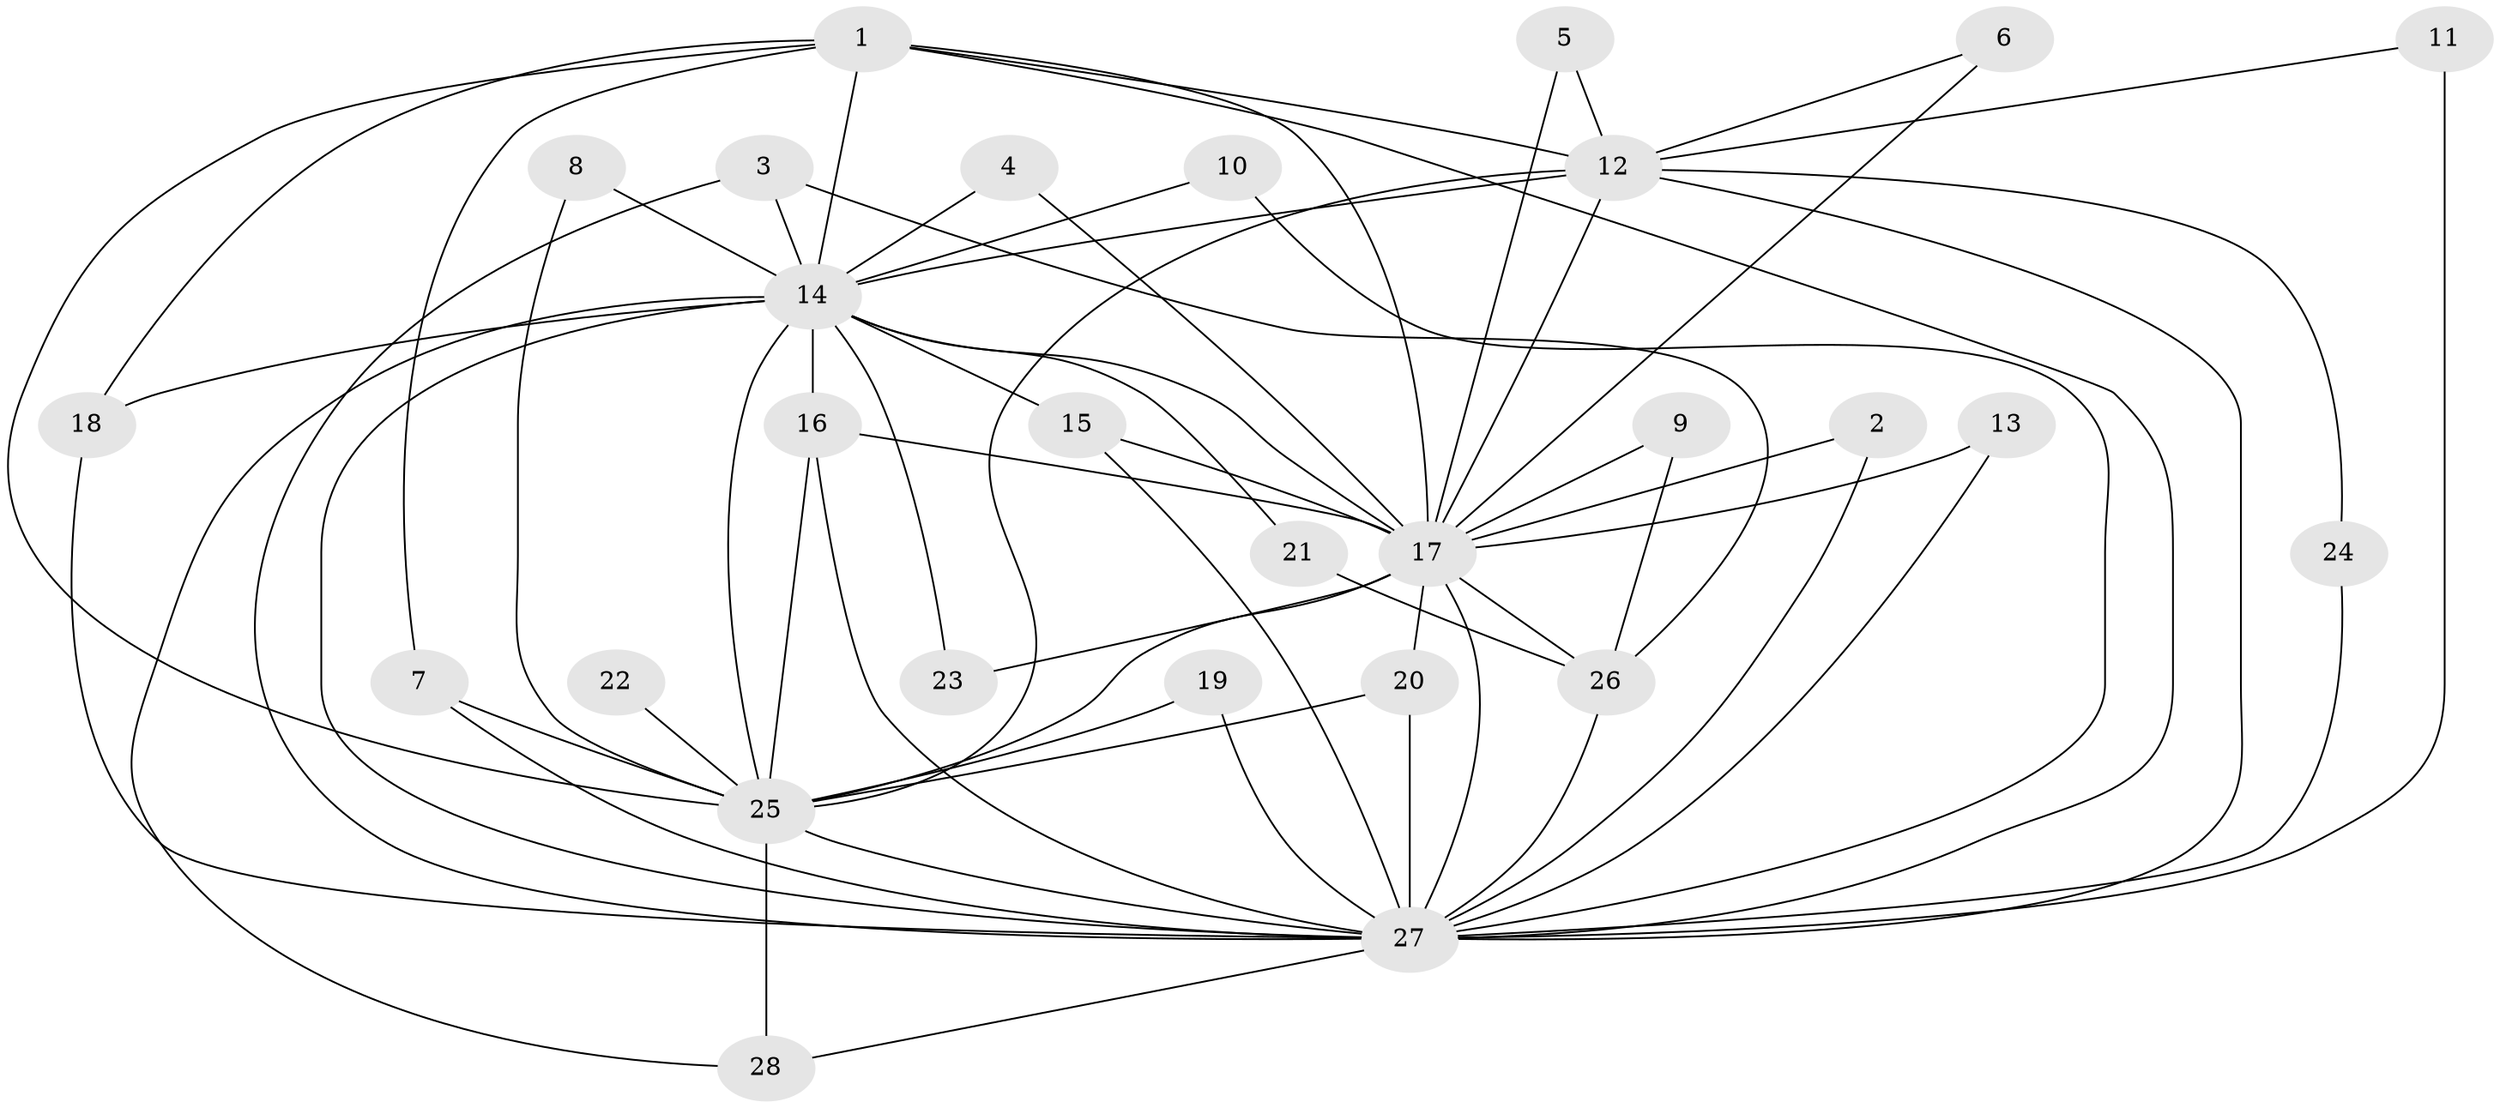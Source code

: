 // original degree distribution, {21: 0.017857142857142856, 16: 0.03571428571428571, 13: 0.017857142857142856, 11: 0.017857142857142856, 15: 0.03571428571428571, 17: 0.017857142857142856, 19: 0.017857142857142856, 18: 0.017857142857142856, 2: 0.5178571428571429, 3: 0.25, 5: 0.017857142857142856, 4: 0.03571428571428571}
// Generated by graph-tools (version 1.1) at 2025/49/03/09/25 03:49:37]
// undirected, 28 vertices, 66 edges
graph export_dot {
graph [start="1"]
  node [color=gray90,style=filled];
  1;
  2;
  3;
  4;
  5;
  6;
  7;
  8;
  9;
  10;
  11;
  12;
  13;
  14;
  15;
  16;
  17;
  18;
  19;
  20;
  21;
  22;
  23;
  24;
  25;
  26;
  27;
  28;
  1 -- 7 [weight=1.0];
  1 -- 12 [weight=1.0];
  1 -- 14 [weight=2.0];
  1 -- 17 [weight=2.0];
  1 -- 18 [weight=1.0];
  1 -- 25 [weight=2.0];
  1 -- 27 [weight=2.0];
  2 -- 17 [weight=1.0];
  2 -- 27 [weight=1.0];
  3 -- 14 [weight=1.0];
  3 -- 26 [weight=1.0];
  3 -- 27 [weight=1.0];
  4 -- 14 [weight=1.0];
  4 -- 17 [weight=1.0];
  5 -- 12 [weight=1.0];
  5 -- 17 [weight=1.0];
  6 -- 12 [weight=1.0];
  6 -- 17 [weight=1.0];
  7 -- 25 [weight=1.0];
  7 -- 27 [weight=1.0];
  8 -- 14 [weight=1.0];
  8 -- 25 [weight=1.0];
  9 -- 17 [weight=2.0];
  9 -- 26 [weight=1.0];
  10 -- 14 [weight=1.0];
  10 -- 27 [weight=1.0];
  11 -- 12 [weight=1.0];
  11 -- 27 [weight=2.0];
  12 -- 14 [weight=2.0];
  12 -- 17 [weight=2.0];
  12 -- 24 [weight=1.0];
  12 -- 25 [weight=3.0];
  12 -- 27 [weight=2.0];
  13 -- 17 [weight=1.0];
  13 -- 27 [weight=1.0];
  14 -- 15 [weight=3.0];
  14 -- 16 [weight=1.0];
  14 -- 17 [weight=4.0];
  14 -- 18 [weight=1.0];
  14 -- 21 [weight=1.0];
  14 -- 23 [weight=2.0];
  14 -- 25 [weight=5.0];
  14 -- 27 [weight=4.0];
  14 -- 28 [weight=1.0];
  15 -- 17 [weight=1.0];
  15 -- 27 [weight=1.0];
  16 -- 17 [weight=1.0];
  16 -- 25 [weight=2.0];
  16 -- 27 [weight=2.0];
  17 -- 20 [weight=1.0];
  17 -- 23 [weight=1.0];
  17 -- 25 [weight=5.0];
  17 -- 26 [weight=1.0];
  17 -- 27 [weight=4.0];
  18 -- 27 [weight=1.0];
  19 -- 25 [weight=1.0];
  19 -- 27 [weight=1.0];
  20 -- 25 [weight=1.0];
  20 -- 27 [weight=1.0];
  21 -- 26 [weight=1.0];
  22 -- 25 [weight=1.0];
  24 -- 27 [weight=1.0];
  25 -- 27 [weight=4.0];
  25 -- 28 [weight=1.0];
  26 -- 27 [weight=2.0];
  27 -- 28 [weight=1.0];
}
